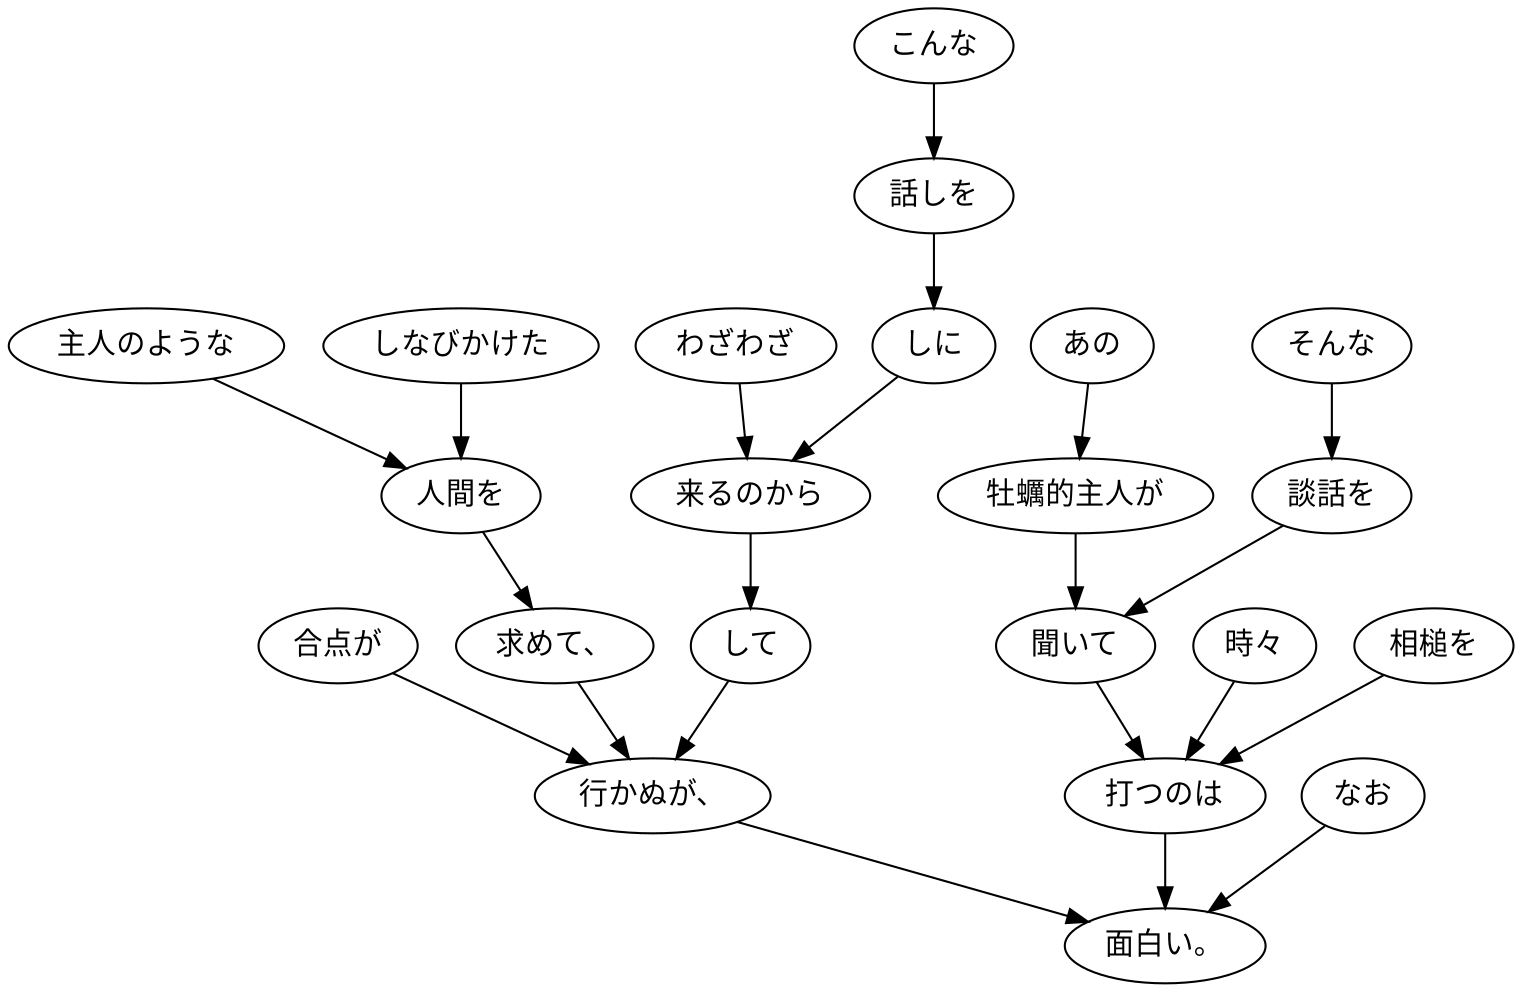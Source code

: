 digraph graph395 {
	node0 [label="主人のような"];
	node1 [label="しなびかけた"];
	node2 [label="人間を"];
	node3 [label="求めて、"];
	node4 [label="わざわざ"];
	node5 [label="こんな"];
	node6 [label="話しを"];
	node7 [label="しに"];
	node8 [label="来るのから"];
	node9 [label="して"];
	node10 [label="合点が"];
	node11 [label="行かぬが、"];
	node12 [label="あの"];
	node13 [label="牡蠣的主人が"];
	node14 [label="そんな"];
	node15 [label="談話を"];
	node16 [label="聞いて"];
	node17 [label="時々"];
	node18 [label="相槌を"];
	node19 [label="打つのは"];
	node20 [label="なお"];
	node21 [label="面白い。"];
	node0 -> node2;
	node1 -> node2;
	node2 -> node3;
	node3 -> node11;
	node4 -> node8;
	node5 -> node6;
	node6 -> node7;
	node7 -> node8;
	node8 -> node9;
	node9 -> node11;
	node10 -> node11;
	node11 -> node21;
	node12 -> node13;
	node13 -> node16;
	node14 -> node15;
	node15 -> node16;
	node16 -> node19;
	node17 -> node19;
	node18 -> node19;
	node19 -> node21;
	node20 -> node21;
}
